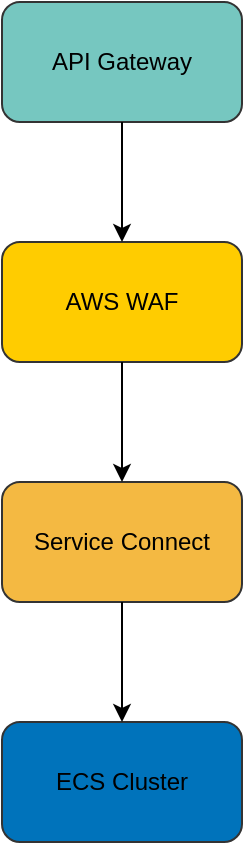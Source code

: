 <mxfile>
  <diagram name="API Gateway-ECS Service Connect-WAF">
    <mxGraphModel dx="1050" dy="745" grid="1" gridSize="10" guides="1" tooltips="1" connect="1" arrows="1" fold="1" page="1" pageScale="1" pageWidth="827" pageHeight="1169" math="0" shadow="0">
      <root>
        <mxCell id="0" />
        <mxCell id="1" parent="0" />
        <!-- API Gateway -->
        <mxCell id="2" value="API Gateway" style="rounded=1;whiteSpace=wrap;html=1;fillColor=#76c7c0;strokeColor=#333333;" vertex="1" parent="1">
          <mxGeometry x="150" y="60" width="120" height="60" as="geometry" />
        </mxCell>
        <!-- WAF -->
        <mxCell id="3" value="AWS WAF" style="rounded=1;whiteSpace=wrap;html=1;fillColor=#ffcc00;strokeColor=#333333;" vertex="1" parent="1">
          <mxGeometry x="150" y="180" width="120" height="60" as="geometry" />
        </mxCell>
        <!-- Service Connect -->
        <mxCell id="4" value="Service Connect" style="rounded=1;whiteSpace=wrap;html=1;fillColor=#f4b942;strokeColor=#333333;" vertex="1" parent="1">
          <mxGeometry x="150" y="300" width="120" height="60" as="geometry" />
        </mxCell>
        <!-- ECS Cluster -->
        <mxCell id="5" value="ECS Cluster" style="rounded=1;whiteSpace=wrap;html=1;fillColor=#0073bb;strokeColor=#333333;" vertex="1" parent="1">
          <mxGeometry x="150" y="420" width="120" height="60" as="geometry" />
        </mxCell>
        <!-- Connections -->
        <mxCell id="6" style="edgeStyle=orthogonalEdgeStyle;rounded=0;orthogonalLoop=1;jettySize=auto;" edge="1" parent="1" source="2" target="3">
          <mxGeometry relative="1" as="geometry" />
        </mxCell>
        <mxCell id="7" style="edgeStyle=orthogonalEdgeStyle;rounded=0;orthogonalLoop=1;jettySize=auto;" edge="1" parent="1" source="3" target="4">
          <mxGeometry relative="1" as="geometry" />
        </mxCell>
        <mxCell id="8" style="edgeStyle=orthogonalEdgeStyle;rounded=0;orthogonalLoop=1;jettySize=auto;" edge="1" parent="1" source="4" target="5">
          <mxGeometry relative="1" as="geometry" />
        </mxCell>
      </root>
    </mxGraphModel>
  </diagram>
</mxfile>